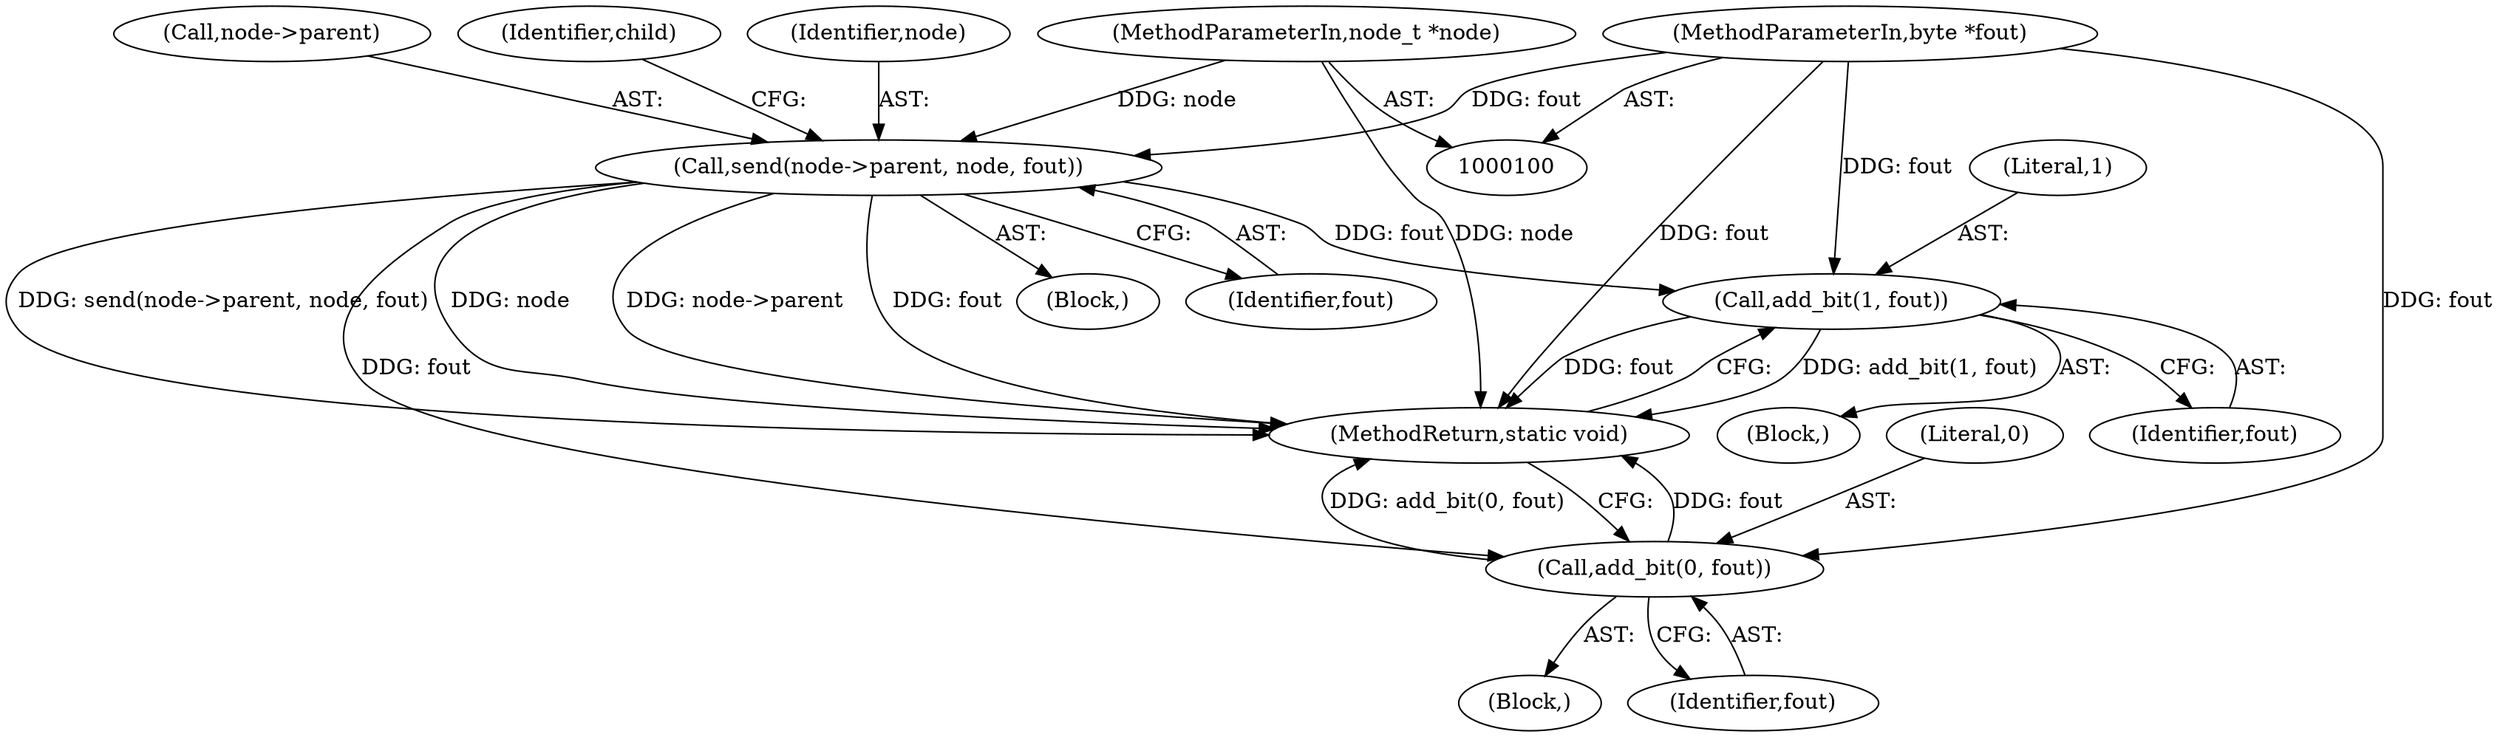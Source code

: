 digraph "1_ioq3_d2b1d124d4055c2fcbe5126863487c52fd58cca1_3@API" {
"1000110" [label="(Call,send(node->parent, node, fout))"];
"1000101" [label="(MethodParameterIn,node_t *node)"];
"1000103" [label="(MethodParameterIn,byte *fout)"];
"1000126" [label="(Call,add_bit(1, fout))"];
"1000131" [label="(Call,add_bit(0, fout))"];
"1000109" [label="(Block,)"];
"1000111" [label="(Call,node->parent)"];
"1000134" [label="(MethodReturn,static void)"];
"1000115" [label="(Identifier,fout)"];
"1000101" [label="(MethodParameterIn,node_t *node)"];
"1000127" [label="(Literal,1)"];
"1000131" [label="(Call,add_bit(0, fout))"];
"1000132" [label="(Literal,0)"];
"1000126" [label="(Call,add_bit(1, fout))"];
"1000103" [label="(MethodParameterIn,byte *fout)"];
"1000117" [label="(Identifier,child)"];
"1000130" [label="(Block,)"];
"1000125" [label="(Block,)"];
"1000128" [label="(Identifier,fout)"];
"1000133" [label="(Identifier,fout)"];
"1000114" [label="(Identifier,node)"];
"1000110" [label="(Call,send(node->parent, node, fout))"];
"1000110" -> "1000109"  [label="AST: "];
"1000110" -> "1000115"  [label="CFG: "];
"1000111" -> "1000110"  [label="AST: "];
"1000114" -> "1000110"  [label="AST: "];
"1000115" -> "1000110"  [label="AST: "];
"1000117" -> "1000110"  [label="CFG: "];
"1000110" -> "1000134"  [label="DDG: node"];
"1000110" -> "1000134"  [label="DDG: node->parent"];
"1000110" -> "1000134"  [label="DDG: fout"];
"1000110" -> "1000134"  [label="DDG: send(node->parent, node, fout)"];
"1000101" -> "1000110"  [label="DDG: node"];
"1000103" -> "1000110"  [label="DDG: fout"];
"1000110" -> "1000126"  [label="DDG: fout"];
"1000110" -> "1000131"  [label="DDG: fout"];
"1000101" -> "1000100"  [label="AST: "];
"1000101" -> "1000134"  [label="DDG: node"];
"1000103" -> "1000100"  [label="AST: "];
"1000103" -> "1000134"  [label="DDG: fout"];
"1000103" -> "1000126"  [label="DDG: fout"];
"1000103" -> "1000131"  [label="DDG: fout"];
"1000126" -> "1000125"  [label="AST: "];
"1000126" -> "1000128"  [label="CFG: "];
"1000127" -> "1000126"  [label="AST: "];
"1000128" -> "1000126"  [label="AST: "];
"1000134" -> "1000126"  [label="CFG: "];
"1000126" -> "1000134"  [label="DDG: add_bit(1, fout)"];
"1000126" -> "1000134"  [label="DDG: fout"];
"1000131" -> "1000130"  [label="AST: "];
"1000131" -> "1000133"  [label="CFG: "];
"1000132" -> "1000131"  [label="AST: "];
"1000133" -> "1000131"  [label="AST: "];
"1000134" -> "1000131"  [label="CFG: "];
"1000131" -> "1000134"  [label="DDG: fout"];
"1000131" -> "1000134"  [label="DDG: add_bit(0, fout)"];
}

